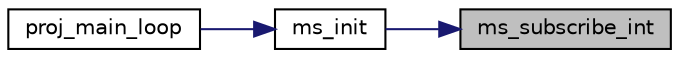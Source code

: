 digraph "ms_subscribe_int"
{
 // LATEX_PDF_SIZE
  edge [fontname="Helvetica",fontsize="10",labelfontname="Helvetica",labelfontsize="10"];
  node [fontname="Helvetica",fontsize="10",shape=record];
  rankdir="RL";
  Node1 [label="ms_subscribe_int",height=0.2,width=0.4,color="black", fillcolor="grey75", style="filled", fontcolor="black",tooltip="Subscribes mouse interrupts."];
  Node1 -> Node2 [dir="back",color="midnightblue",fontsize="10",style="solid",fontname="Helvetica"];
  Node2 [label="ms_init",height=0.2,width=0.4,color="black", fillcolor="white", style="filled",URL="$group__mouse.html#ga6c3d7de7388f78fb9bb418eca81d5b90",tooltip="Enables mouse data reporting and subscribes mouse interrupts."];
  Node2 -> Node3 [dir="back",color="midnightblue",fontsize="10",style="solid",fontname="Helvetica"];
  Node3 [label="proj_main_loop",height=0.2,width=0.4,color="black", fillcolor="white", style="filled",URL="$proj_8c.html#a2a16f651eccbd248e1ad3b3b924b143b",tooltip=" "];
}
